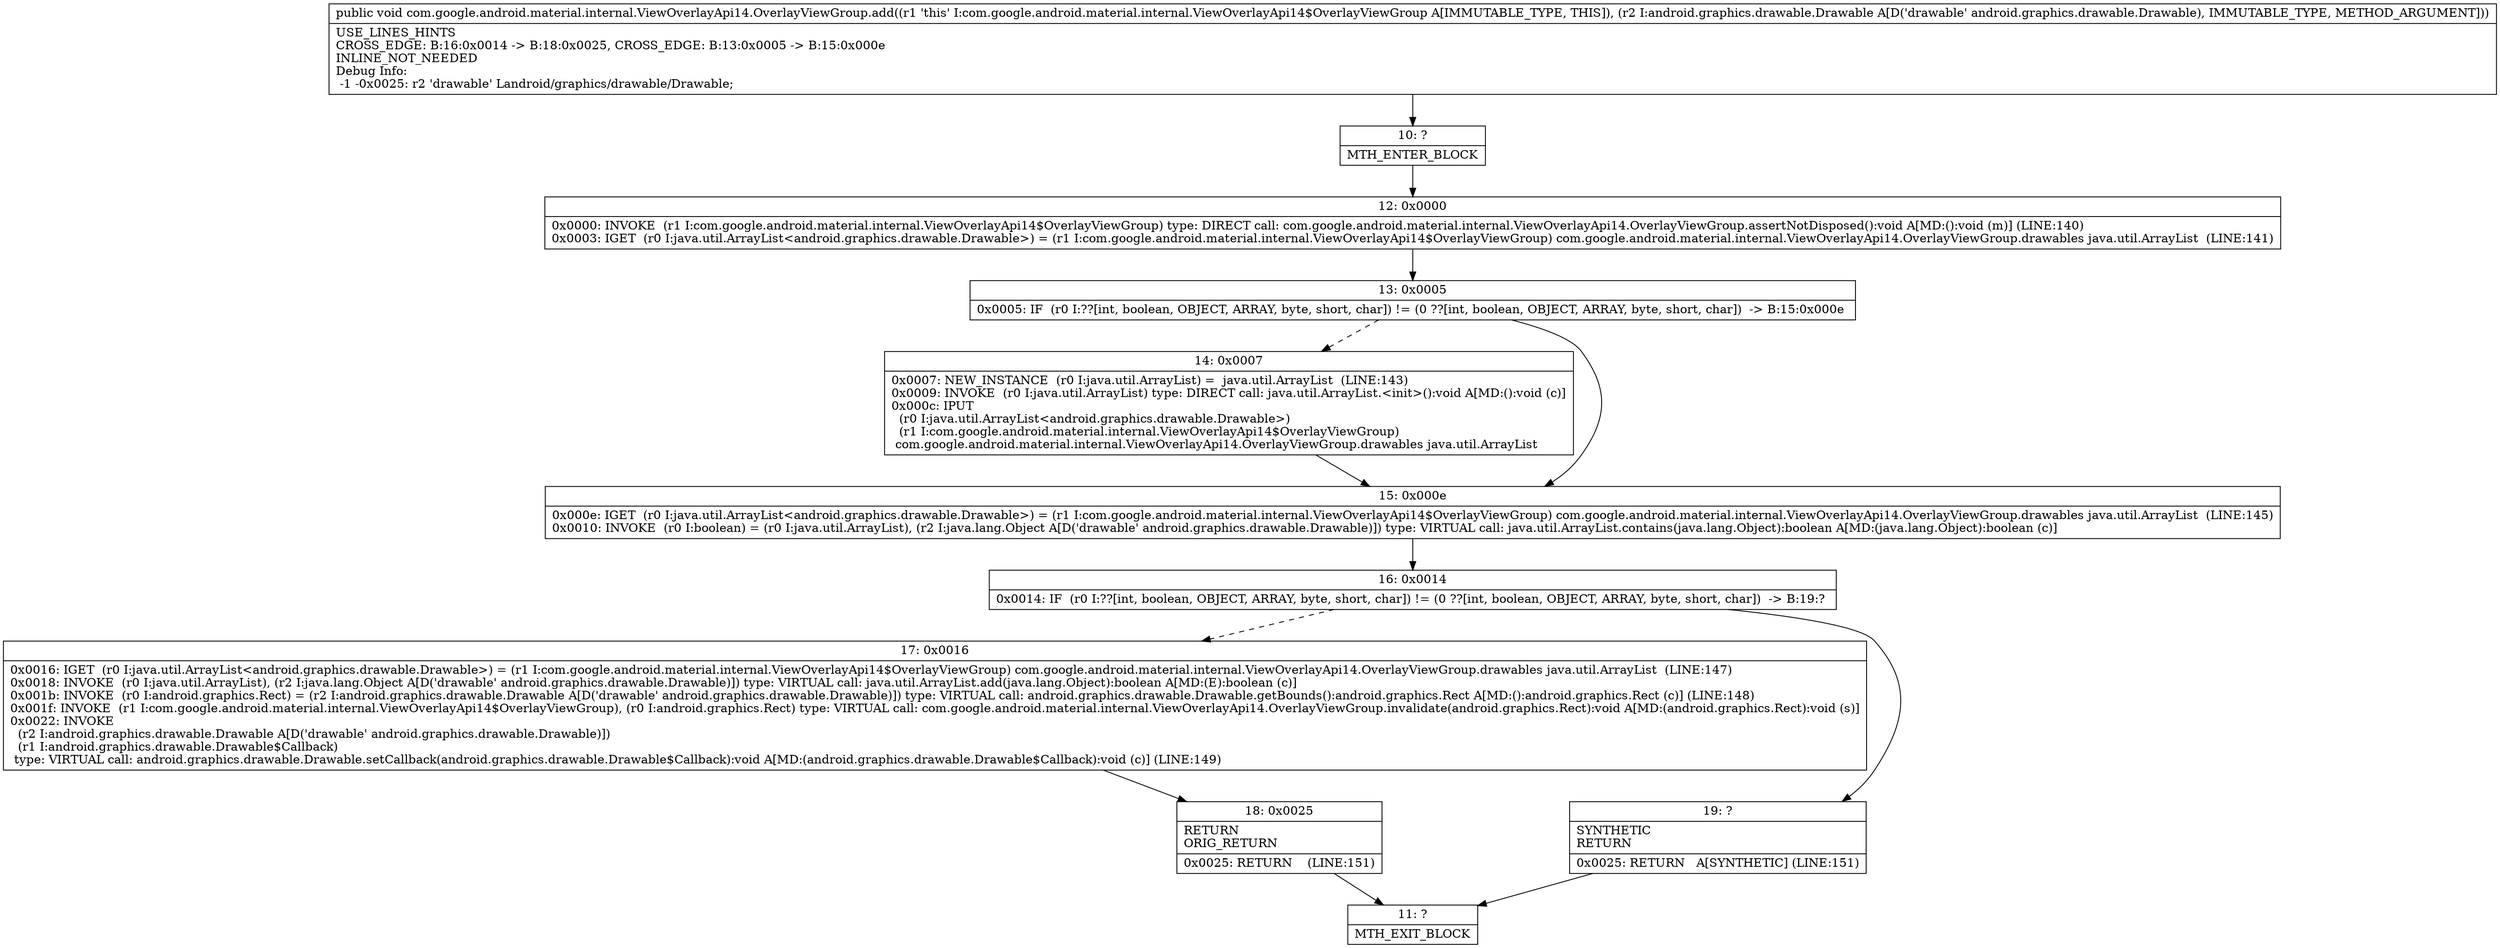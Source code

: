 digraph "CFG forcom.google.android.material.internal.ViewOverlayApi14.OverlayViewGroup.add(Landroid\/graphics\/drawable\/Drawable;)V" {
Node_10 [shape=record,label="{10\:\ ?|MTH_ENTER_BLOCK\l}"];
Node_12 [shape=record,label="{12\:\ 0x0000|0x0000: INVOKE  (r1 I:com.google.android.material.internal.ViewOverlayApi14$OverlayViewGroup) type: DIRECT call: com.google.android.material.internal.ViewOverlayApi14.OverlayViewGroup.assertNotDisposed():void A[MD:():void (m)] (LINE:140)\l0x0003: IGET  (r0 I:java.util.ArrayList\<android.graphics.drawable.Drawable\>) = (r1 I:com.google.android.material.internal.ViewOverlayApi14$OverlayViewGroup) com.google.android.material.internal.ViewOverlayApi14.OverlayViewGroup.drawables java.util.ArrayList  (LINE:141)\l}"];
Node_13 [shape=record,label="{13\:\ 0x0005|0x0005: IF  (r0 I:??[int, boolean, OBJECT, ARRAY, byte, short, char]) != (0 ??[int, boolean, OBJECT, ARRAY, byte, short, char])  \-\> B:15:0x000e \l}"];
Node_14 [shape=record,label="{14\:\ 0x0007|0x0007: NEW_INSTANCE  (r0 I:java.util.ArrayList) =  java.util.ArrayList  (LINE:143)\l0x0009: INVOKE  (r0 I:java.util.ArrayList) type: DIRECT call: java.util.ArrayList.\<init\>():void A[MD:():void (c)]\l0x000c: IPUT  \l  (r0 I:java.util.ArrayList\<android.graphics.drawable.Drawable\>)\l  (r1 I:com.google.android.material.internal.ViewOverlayApi14$OverlayViewGroup)\l com.google.android.material.internal.ViewOverlayApi14.OverlayViewGroup.drawables java.util.ArrayList \l}"];
Node_15 [shape=record,label="{15\:\ 0x000e|0x000e: IGET  (r0 I:java.util.ArrayList\<android.graphics.drawable.Drawable\>) = (r1 I:com.google.android.material.internal.ViewOverlayApi14$OverlayViewGroup) com.google.android.material.internal.ViewOverlayApi14.OverlayViewGroup.drawables java.util.ArrayList  (LINE:145)\l0x0010: INVOKE  (r0 I:boolean) = (r0 I:java.util.ArrayList), (r2 I:java.lang.Object A[D('drawable' android.graphics.drawable.Drawable)]) type: VIRTUAL call: java.util.ArrayList.contains(java.lang.Object):boolean A[MD:(java.lang.Object):boolean (c)]\l}"];
Node_16 [shape=record,label="{16\:\ 0x0014|0x0014: IF  (r0 I:??[int, boolean, OBJECT, ARRAY, byte, short, char]) != (0 ??[int, boolean, OBJECT, ARRAY, byte, short, char])  \-\> B:19:? \l}"];
Node_17 [shape=record,label="{17\:\ 0x0016|0x0016: IGET  (r0 I:java.util.ArrayList\<android.graphics.drawable.Drawable\>) = (r1 I:com.google.android.material.internal.ViewOverlayApi14$OverlayViewGroup) com.google.android.material.internal.ViewOverlayApi14.OverlayViewGroup.drawables java.util.ArrayList  (LINE:147)\l0x0018: INVOKE  (r0 I:java.util.ArrayList), (r2 I:java.lang.Object A[D('drawable' android.graphics.drawable.Drawable)]) type: VIRTUAL call: java.util.ArrayList.add(java.lang.Object):boolean A[MD:(E):boolean (c)]\l0x001b: INVOKE  (r0 I:android.graphics.Rect) = (r2 I:android.graphics.drawable.Drawable A[D('drawable' android.graphics.drawable.Drawable)]) type: VIRTUAL call: android.graphics.drawable.Drawable.getBounds():android.graphics.Rect A[MD:():android.graphics.Rect (c)] (LINE:148)\l0x001f: INVOKE  (r1 I:com.google.android.material.internal.ViewOverlayApi14$OverlayViewGroup), (r0 I:android.graphics.Rect) type: VIRTUAL call: com.google.android.material.internal.ViewOverlayApi14.OverlayViewGroup.invalidate(android.graphics.Rect):void A[MD:(android.graphics.Rect):void (s)]\l0x0022: INVOKE  \l  (r2 I:android.graphics.drawable.Drawable A[D('drawable' android.graphics.drawable.Drawable)])\l  (r1 I:android.graphics.drawable.Drawable$Callback)\l type: VIRTUAL call: android.graphics.drawable.Drawable.setCallback(android.graphics.drawable.Drawable$Callback):void A[MD:(android.graphics.drawable.Drawable$Callback):void (c)] (LINE:149)\l}"];
Node_18 [shape=record,label="{18\:\ 0x0025|RETURN\lORIG_RETURN\l|0x0025: RETURN    (LINE:151)\l}"];
Node_11 [shape=record,label="{11\:\ ?|MTH_EXIT_BLOCK\l}"];
Node_19 [shape=record,label="{19\:\ ?|SYNTHETIC\lRETURN\l|0x0025: RETURN   A[SYNTHETIC] (LINE:151)\l}"];
MethodNode[shape=record,label="{public void com.google.android.material.internal.ViewOverlayApi14.OverlayViewGroup.add((r1 'this' I:com.google.android.material.internal.ViewOverlayApi14$OverlayViewGroup A[IMMUTABLE_TYPE, THIS]), (r2 I:android.graphics.drawable.Drawable A[D('drawable' android.graphics.drawable.Drawable), IMMUTABLE_TYPE, METHOD_ARGUMENT]))  | USE_LINES_HINTS\lCROSS_EDGE: B:16:0x0014 \-\> B:18:0x0025, CROSS_EDGE: B:13:0x0005 \-\> B:15:0x000e\lINLINE_NOT_NEEDED\lDebug Info:\l  \-1 \-0x0025: r2 'drawable' Landroid\/graphics\/drawable\/Drawable;\l}"];
MethodNode -> Node_10;Node_10 -> Node_12;
Node_12 -> Node_13;
Node_13 -> Node_14[style=dashed];
Node_13 -> Node_15;
Node_14 -> Node_15;
Node_15 -> Node_16;
Node_16 -> Node_17[style=dashed];
Node_16 -> Node_19;
Node_17 -> Node_18;
Node_18 -> Node_11;
Node_19 -> Node_11;
}

